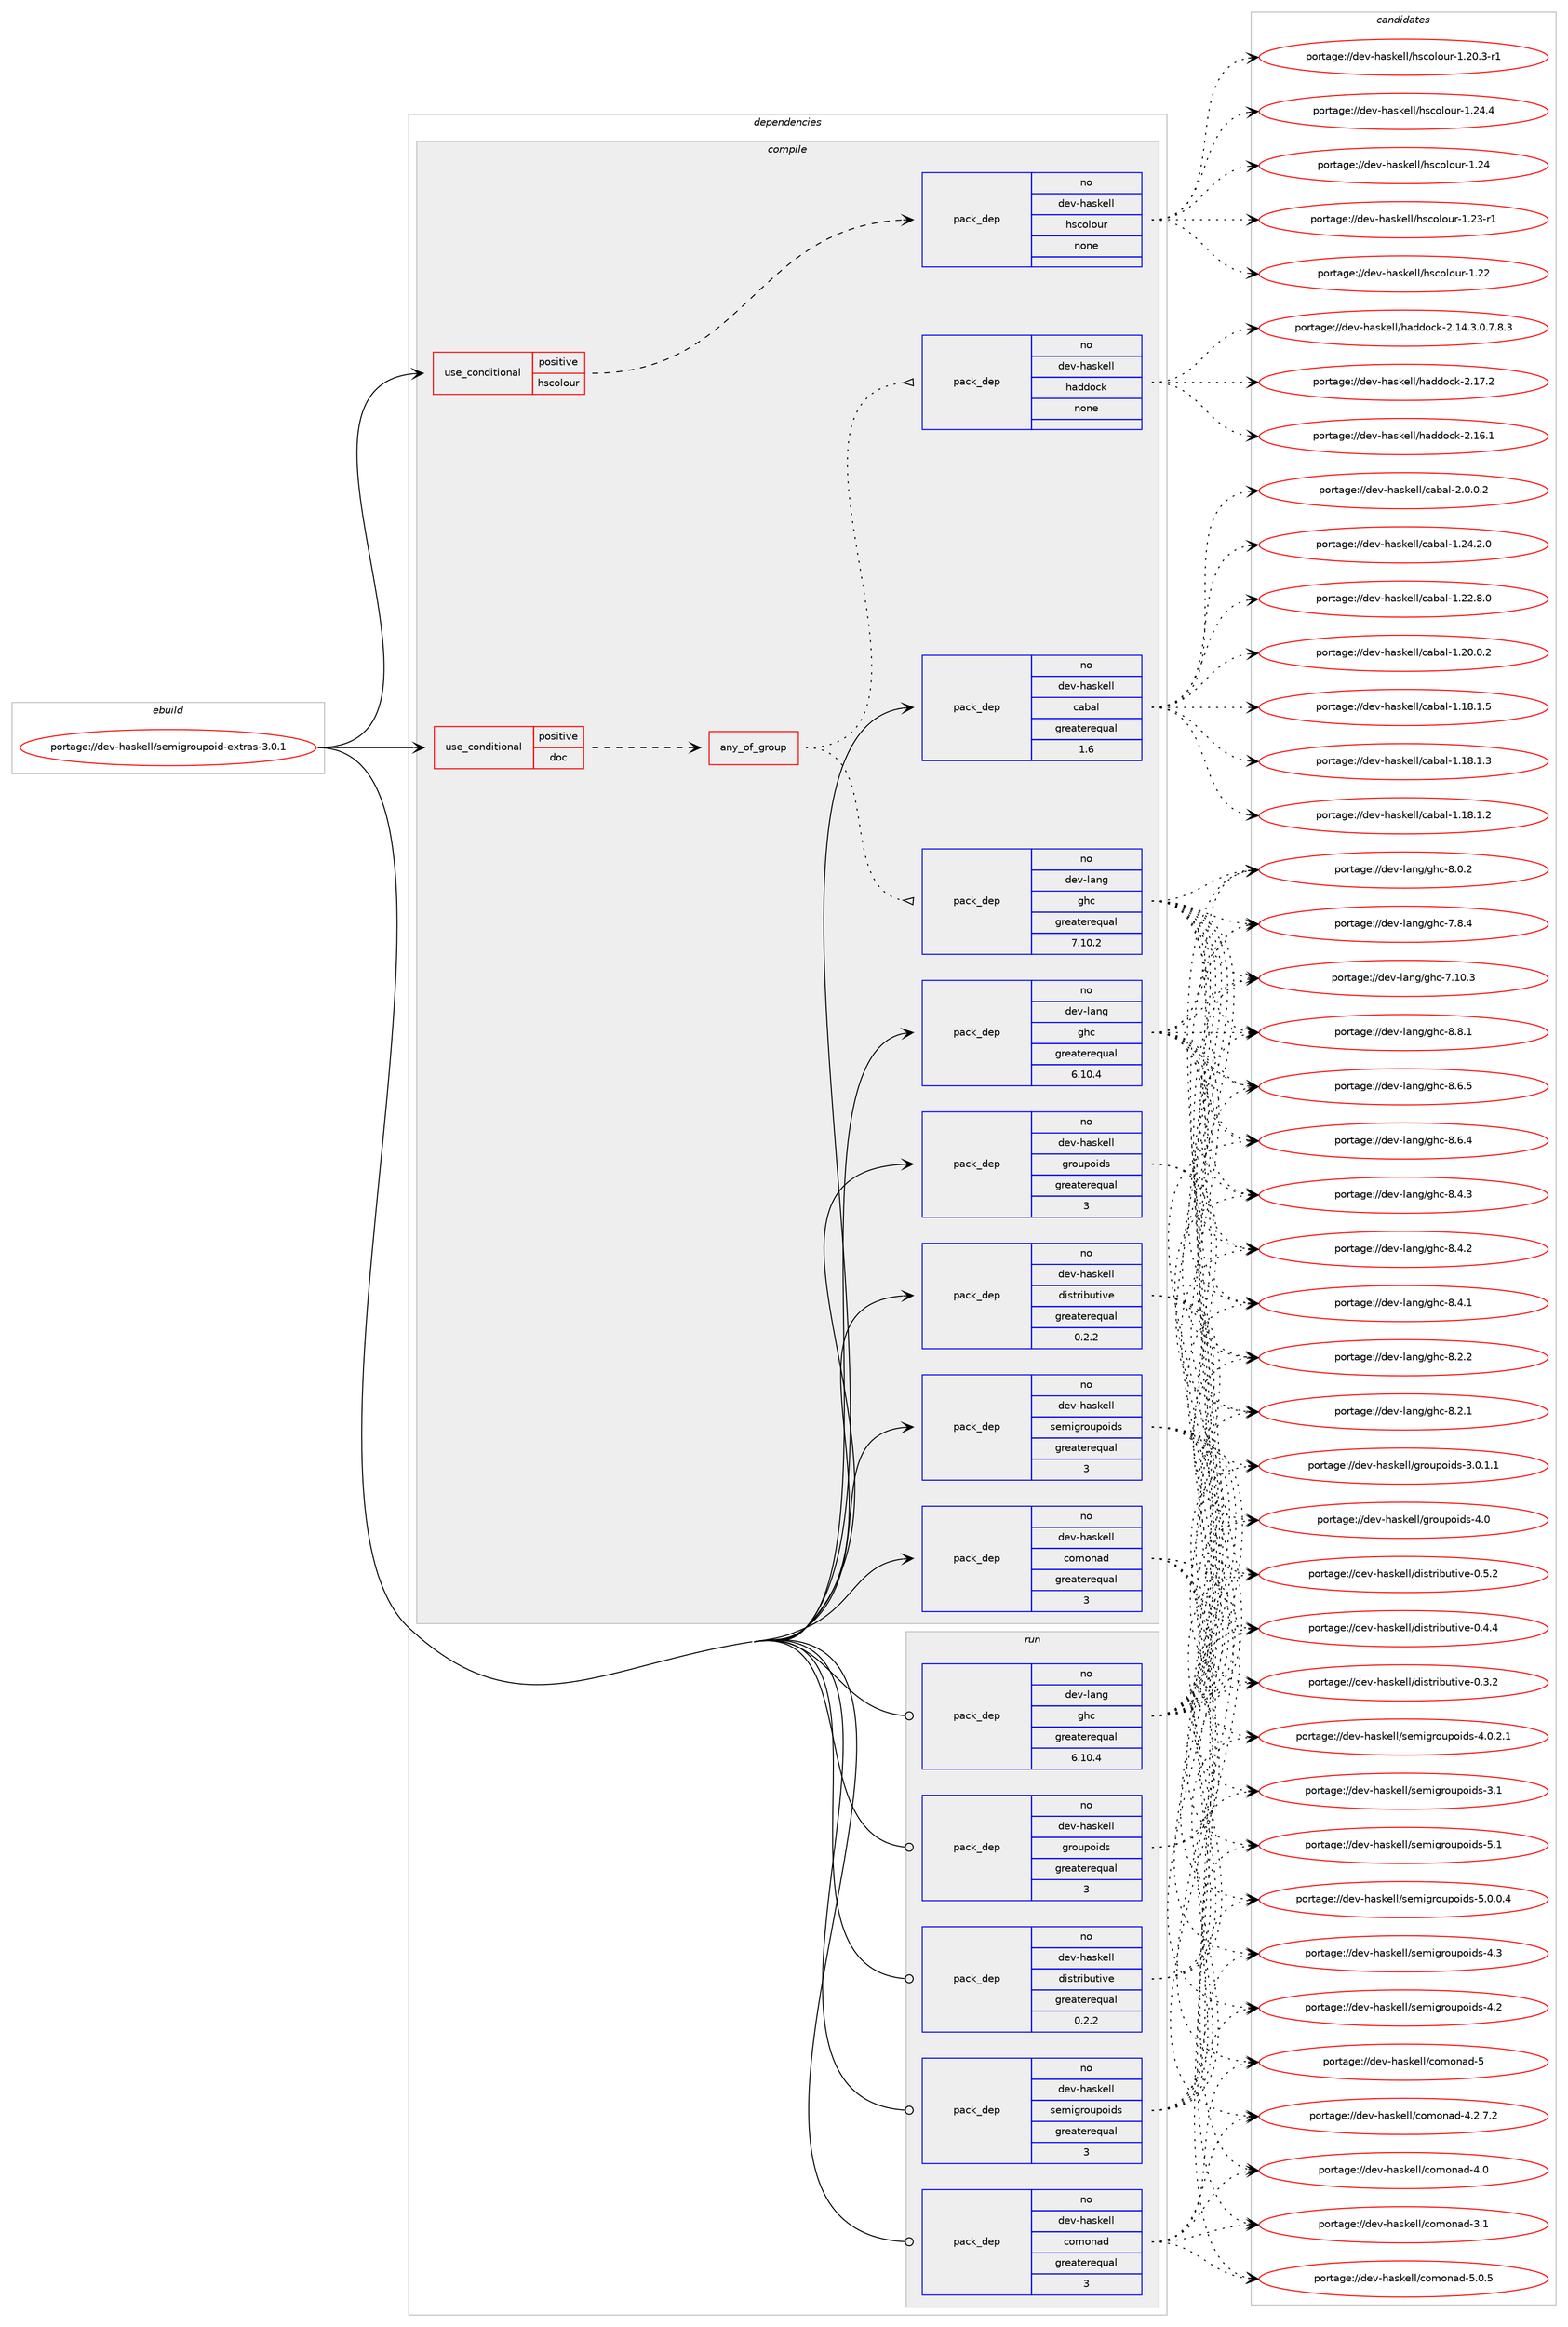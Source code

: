 digraph prolog {

# *************
# Graph options
# *************

newrank=true;
concentrate=true;
compound=true;
graph [rankdir=LR,fontname=Helvetica,fontsize=10,ranksep=1.5];#, ranksep=2.5, nodesep=0.2];
edge  [arrowhead=vee];
node  [fontname=Helvetica,fontsize=10];

# **********
# The ebuild
# **********

subgraph cluster_leftcol {
color=gray;
label=<<i>ebuild</i>>;
id [label="portage://dev-haskell/semigroupoid-extras-3.0.1", color=red, width=4, href="../dev-haskell/semigroupoid-extras-3.0.1.svg"];
}

# ****************
# The dependencies
# ****************

subgraph cluster_midcol {
color=gray;
label=<<i>dependencies</i>>;
subgraph cluster_compile {
fillcolor="#eeeeee";
style=filled;
label=<<i>compile</i>>;
subgraph cond131917 {
dependency546172 [label=<<TABLE BORDER="0" CELLBORDER="1" CELLSPACING="0" CELLPADDING="4"><TR><TD ROWSPAN="3" CELLPADDING="10">use_conditional</TD></TR><TR><TD>positive</TD></TR><TR><TD>doc</TD></TR></TABLE>>, shape=none, color=red];
subgraph any5802 {
dependency546173 [label=<<TABLE BORDER="0" CELLBORDER="1" CELLSPACING="0" CELLPADDING="4"><TR><TD CELLPADDING="10">any_of_group</TD></TR></TABLE>>, shape=none, color=red];subgraph pack408216 {
dependency546174 [label=<<TABLE BORDER="0" CELLBORDER="1" CELLSPACING="0" CELLPADDING="4" WIDTH="220"><TR><TD ROWSPAN="6" CELLPADDING="30">pack_dep</TD></TR><TR><TD WIDTH="110">no</TD></TR><TR><TD>dev-haskell</TD></TR><TR><TD>haddock</TD></TR><TR><TD>none</TD></TR><TR><TD></TD></TR></TABLE>>, shape=none, color=blue];
}
dependency546173:e -> dependency546174:w [weight=20,style="dotted",arrowhead="oinv"];
subgraph pack408217 {
dependency546175 [label=<<TABLE BORDER="0" CELLBORDER="1" CELLSPACING="0" CELLPADDING="4" WIDTH="220"><TR><TD ROWSPAN="6" CELLPADDING="30">pack_dep</TD></TR><TR><TD WIDTH="110">no</TD></TR><TR><TD>dev-lang</TD></TR><TR><TD>ghc</TD></TR><TR><TD>greaterequal</TD></TR><TR><TD>7.10.2</TD></TR></TABLE>>, shape=none, color=blue];
}
dependency546173:e -> dependency546175:w [weight=20,style="dotted",arrowhead="oinv"];
}
dependency546172:e -> dependency546173:w [weight=20,style="dashed",arrowhead="vee"];
}
id:e -> dependency546172:w [weight=20,style="solid",arrowhead="vee"];
subgraph cond131918 {
dependency546176 [label=<<TABLE BORDER="0" CELLBORDER="1" CELLSPACING="0" CELLPADDING="4"><TR><TD ROWSPAN="3" CELLPADDING="10">use_conditional</TD></TR><TR><TD>positive</TD></TR><TR><TD>hscolour</TD></TR></TABLE>>, shape=none, color=red];
subgraph pack408218 {
dependency546177 [label=<<TABLE BORDER="0" CELLBORDER="1" CELLSPACING="0" CELLPADDING="4" WIDTH="220"><TR><TD ROWSPAN="6" CELLPADDING="30">pack_dep</TD></TR><TR><TD WIDTH="110">no</TD></TR><TR><TD>dev-haskell</TD></TR><TR><TD>hscolour</TD></TR><TR><TD>none</TD></TR><TR><TD></TD></TR></TABLE>>, shape=none, color=blue];
}
dependency546176:e -> dependency546177:w [weight=20,style="dashed",arrowhead="vee"];
}
id:e -> dependency546176:w [weight=20,style="solid",arrowhead="vee"];
subgraph pack408219 {
dependency546178 [label=<<TABLE BORDER="0" CELLBORDER="1" CELLSPACING="0" CELLPADDING="4" WIDTH="220"><TR><TD ROWSPAN="6" CELLPADDING="30">pack_dep</TD></TR><TR><TD WIDTH="110">no</TD></TR><TR><TD>dev-haskell</TD></TR><TR><TD>cabal</TD></TR><TR><TD>greaterequal</TD></TR><TR><TD>1.6</TD></TR></TABLE>>, shape=none, color=blue];
}
id:e -> dependency546178:w [weight=20,style="solid",arrowhead="vee"];
subgraph pack408220 {
dependency546179 [label=<<TABLE BORDER="0" CELLBORDER="1" CELLSPACING="0" CELLPADDING="4" WIDTH="220"><TR><TD ROWSPAN="6" CELLPADDING="30">pack_dep</TD></TR><TR><TD WIDTH="110">no</TD></TR><TR><TD>dev-haskell</TD></TR><TR><TD>comonad</TD></TR><TR><TD>greaterequal</TD></TR><TR><TD>3</TD></TR></TABLE>>, shape=none, color=blue];
}
id:e -> dependency546179:w [weight=20,style="solid",arrowhead="vee"];
subgraph pack408221 {
dependency546180 [label=<<TABLE BORDER="0" CELLBORDER="1" CELLSPACING="0" CELLPADDING="4" WIDTH="220"><TR><TD ROWSPAN="6" CELLPADDING="30">pack_dep</TD></TR><TR><TD WIDTH="110">no</TD></TR><TR><TD>dev-haskell</TD></TR><TR><TD>distributive</TD></TR><TR><TD>greaterequal</TD></TR><TR><TD>0.2.2</TD></TR></TABLE>>, shape=none, color=blue];
}
id:e -> dependency546180:w [weight=20,style="solid",arrowhead="vee"];
subgraph pack408222 {
dependency546181 [label=<<TABLE BORDER="0" CELLBORDER="1" CELLSPACING="0" CELLPADDING="4" WIDTH="220"><TR><TD ROWSPAN="6" CELLPADDING="30">pack_dep</TD></TR><TR><TD WIDTH="110">no</TD></TR><TR><TD>dev-haskell</TD></TR><TR><TD>groupoids</TD></TR><TR><TD>greaterequal</TD></TR><TR><TD>3</TD></TR></TABLE>>, shape=none, color=blue];
}
id:e -> dependency546181:w [weight=20,style="solid",arrowhead="vee"];
subgraph pack408223 {
dependency546182 [label=<<TABLE BORDER="0" CELLBORDER="1" CELLSPACING="0" CELLPADDING="4" WIDTH="220"><TR><TD ROWSPAN="6" CELLPADDING="30">pack_dep</TD></TR><TR><TD WIDTH="110">no</TD></TR><TR><TD>dev-haskell</TD></TR><TR><TD>semigroupoids</TD></TR><TR><TD>greaterequal</TD></TR><TR><TD>3</TD></TR></TABLE>>, shape=none, color=blue];
}
id:e -> dependency546182:w [weight=20,style="solid",arrowhead="vee"];
subgraph pack408224 {
dependency546183 [label=<<TABLE BORDER="0" CELLBORDER="1" CELLSPACING="0" CELLPADDING="4" WIDTH="220"><TR><TD ROWSPAN="6" CELLPADDING="30">pack_dep</TD></TR><TR><TD WIDTH="110">no</TD></TR><TR><TD>dev-lang</TD></TR><TR><TD>ghc</TD></TR><TR><TD>greaterequal</TD></TR><TR><TD>6.10.4</TD></TR></TABLE>>, shape=none, color=blue];
}
id:e -> dependency546183:w [weight=20,style="solid",arrowhead="vee"];
}
subgraph cluster_compileandrun {
fillcolor="#eeeeee";
style=filled;
label=<<i>compile and run</i>>;
}
subgraph cluster_run {
fillcolor="#eeeeee";
style=filled;
label=<<i>run</i>>;
subgraph pack408225 {
dependency546184 [label=<<TABLE BORDER="0" CELLBORDER="1" CELLSPACING="0" CELLPADDING="4" WIDTH="220"><TR><TD ROWSPAN="6" CELLPADDING="30">pack_dep</TD></TR><TR><TD WIDTH="110">no</TD></TR><TR><TD>dev-haskell</TD></TR><TR><TD>comonad</TD></TR><TR><TD>greaterequal</TD></TR><TR><TD>3</TD></TR></TABLE>>, shape=none, color=blue];
}
id:e -> dependency546184:w [weight=20,style="solid",arrowhead="odot"];
subgraph pack408226 {
dependency546185 [label=<<TABLE BORDER="0" CELLBORDER="1" CELLSPACING="0" CELLPADDING="4" WIDTH="220"><TR><TD ROWSPAN="6" CELLPADDING="30">pack_dep</TD></TR><TR><TD WIDTH="110">no</TD></TR><TR><TD>dev-haskell</TD></TR><TR><TD>distributive</TD></TR><TR><TD>greaterequal</TD></TR><TR><TD>0.2.2</TD></TR></TABLE>>, shape=none, color=blue];
}
id:e -> dependency546185:w [weight=20,style="solid",arrowhead="odot"];
subgraph pack408227 {
dependency546186 [label=<<TABLE BORDER="0" CELLBORDER="1" CELLSPACING="0" CELLPADDING="4" WIDTH="220"><TR><TD ROWSPAN="6" CELLPADDING="30">pack_dep</TD></TR><TR><TD WIDTH="110">no</TD></TR><TR><TD>dev-haskell</TD></TR><TR><TD>groupoids</TD></TR><TR><TD>greaterequal</TD></TR><TR><TD>3</TD></TR></TABLE>>, shape=none, color=blue];
}
id:e -> dependency546186:w [weight=20,style="solid",arrowhead="odot"];
subgraph pack408228 {
dependency546187 [label=<<TABLE BORDER="0" CELLBORDER="1" CELLSPACING="0" CELLPADDING="4" WIDTH="220"><TR><TD ROWSPAN="6" CELLPADDING="30">pack_dep</TD></TR><TR><TD WIDTH="110">no</TD></TR><TR><TD>dev-haskell</TD></TR><TR><TD>semigroupoids</TD></TR><TR><TD>greaterequal</TD></TR><TR><TD>3</TD></TR></TABLE>>, shape=none, color=blue];
}
id:e -> dependency546187:w [weight=20,style="solid",arrowhead="odot"];
subgraph pack408229 {
dependency546188 [label=<<TABLE BORDER="0" CELLBORDER="1" CELLSPACING="0" CELLPADDING="4" WIDTH="220"><TR><TD ROWSPAN="6" CELLPADDING="30">pack_dep</TD></TR><TR><TD WIDTH="110">no</TD></TR><TR><TD>dev-lang</TD></TR><TR><TD>ghc</TD></TR><TR><TD>greaterequal</TD></TR><TR><TD>6.10.4</TD></TR></TABLE>>, shape=none, color=blue];
}
id:e -> dependency546188:w [weight=20,style="solid",arrowhead="odot"];
}
}

# **************
# The candidates
# **************

subgraph cluster_choices {
rank=same;
color=gray;
label=<<i>candidates</i>>;

subgraph choice408216 {
color=black;
nodesep=1;
choice100101118451049711510710110810847104971001001119910745504649554650 [label="portage://dev-haskell/haddock-2.17.2", color=red, width=4,href="../dev-haskell/haddock-2.17.2.svg"];
choice100101118451049711510710110810847104971001001119910745504649544649 [label="portage://dev-haskell/haddock-2.16.1", color=red, width=4,href="../dev-haskell/haddock-2.16.1.svg"];
choice1001011184510497115107101108108471049710010011199107455046495246514648465546564651 [label="portage://dev-haskell/haddock-2.14.3.0.7.8.3", color=red, width=4,href="../dev-haskell/haddock-2.14.3.0.7.8.3.svg"];
dependency546174:e -> choice100101118451049711510710110810847104971001001119910745504649554650:w [style=dotted,weight="100"];
dependency546174:e -> choice100101118451049711510710110810847104971001001119910745504649544649:w [style=dotted,weight="100"];
dependency546174:e -> choice1001011184510497115107101108108471049710010011199107455046495246514648465546564651:w [style=dotted,weight="100"];
}
subgraph choice408217 {
color=black;
nodesep=1;
choice10010111845108971101034710310499455646564649 [label="portage://dev-lang/ghc-8.8.1", color=red, width=4,href="../dev-lang/ghc-8.8.1.svg"];
choice10010111845108971101034710310499455646544653 [label="portage://dev-lang/ghc-8.6.5", color=red, width=4,href="../dev-lang/ghc-8.6.5.svg"];
choice10010111845108971101034710310499455646544652 [label="portage://dev-lang/ghc-8.6.4", color=red, width=4,href="../dev-lang/ghc-8.6.4.svg"];
choice10010111845108971101034710310499455646524651 [label="portage://dev-lang/ghc-8.4.3", color=red, width=4,href="../dev-lang/ghc-8.4.3.svg"];
choice10010111845108971101034710310499455646524650 [label="portage://dev-lang/ghc-8.4.2", color=red, width=4,href="../dev-lang/ghc-8.4.2.svg"];
choice10010111845108971101034710310499455646524649 [label="portage://dev-lang/ghc-8.4.1", color=red, width=4,href="../dev-lang/ghc-8.4.1.svg"];
choice10010111845108971101034710310499455646504650 [label="portage://dev-lang/ghc-8.2.2", color=red, width=4,href="../dev-lang/ghc-8.2.2.svg"];
choice10010111845108971101034710310499455646504649 [label="portage://dev-lang/ghc-8.2.1", color=red, width=4,href="../dev-lang/ghc-8.2.1.svg"];
choice10010111845108971101034710310499455646484650 [label="portage://dev-lang/ghc-8.0.2", color=red, width=4,href="../dev-lang/ghc-8.0.2.svg"];
choice10010111845108971101034710310499455546564652 [label="portage://dev-lang/ghc-7.8.4", color=red, width=4,href="../dev-lang/ghc-7.8.4.svg"];
choice1001011184510897110103471031049945554649484651 [label="portage://dev-lang/ghc-7.10.3", color=red, width=4,href="../dev-lang/ghc-7.10.3.svg"];
dependency546175:e -> choice10010111845108971101034710310499455646564649:w [style=dotted,weight="100"];
dependency546175:e -> choice10010111845108971101034710310499455646544653:w [style=dotted,weight="100"];
dependency546175:e -> choice10010111845108971101034710310499455646544652:w [style=dotted,weight="100"];
dependency546175:e -> choice10010111845108971101034710310499455646524651:w [style=dotted,weight="100"];
dependency546175:e -> choice10010111845108971101034710310499455646524650:w [style=dotted,weight="100"];
dependency546175:e -> choice10010111845108971101034710310499455646524649:w [style=dotted,weight="100"];
dependency546175:e -> choice10010111845108971101034710310499455646504650:w [style=dotted,weight="100"];
dependency546175:e -> choice10010111845108971101034710310499455646504649:w [style=dotted,weight="100"];
dependency546175:e -> choice10010111845108971101034710310499455646484650:w [style=dotted,weight="100"];
dependency546175:e -> choice10010111845108971101034710310499455546564652:w [style=dotted,weight="100"];
dependency546175:e -> choice1001011184510897110103471031049945554649484651:w [style=dotted,weight="100"];
}
subgraph choice408218 {
color=black;
nodesep=1;
choice1001011184510497115107101108108471041159911110811111711445494650524652 [label="portage://dev-haskell/hscolour-1.24.4", color=red, width=4,href="../dev-haskell/hscolour-1.24.4.svg"];
choice100101118451049711510710110810847104115991111081111171144549465052 [label="portage://dev-haskell/hscolour-1.24", color=red, width=4,href="../dev-haskell/hscolour-1.24.svg"];
choice1001011184510497115107101108108471041159911110811111711445494650514511449 [label="portage://dev-haskell/hscolour-1.23-r1", color=red, width=4,href="../dev-haskell/hscolour-1.23-r1.svg"];
choice100101118451049711510710110810847104115991111081111171144549465050 [label="portage://dev-haskell/hscolour-1.22", color=red, width=4,href="../dev-haskell/hscolour-1.22.svg"];
choice10010111845104971151071011081084710411599111108111117114454946504846514511449 [label="portage://dev-haskell/hscolour-1.20.3-r1", color=red, width=4,href="../dev-haskell/hscolour-1.20.3-r1.svg"];
dependency546177:e -> choice1001011184510497115107101108108471041159911110811111711445494650524652:w [style=dotted,weight="100"];
dependency546177:e -> choice100101118451049711510710110810847104115991111081111171144549465052:w [style=dotted,weight="100"];
dependency546177:e -> choice1001011184510497115107101108108471041159911110811111711445494650514511449:w [style=dotted,weight="100"];
dependency546177:e -> choice100101118451049711510710110810847104115991111081111171144549465050:w [style=dotted,weight="100"];
dependency546177:e -> choice10010111845104971151071011081084710411599111108111117114454946504846514511449:w [style=dotted,weight="100"];
}
subgraph choice408219 {
color=black;
nodesep=1;
choice100101118451049711510710110810847999798971084550464846484650 [label="portage://dev-haskell/cabal-2.0.0.2", color=red, width=4,href="../dev-haskell/cabal-2.0.0.2.svg"];
choice10010111845104971151071011081084799979897108454946505246504648 [label="portage://dev-haskell/cabal-1.24.2.0", color=red, width=4,href="../dev-haskell/cabal-1.24.2.0.svg"];
choice10010111845104971151071011081084799979897108454946505046564648 [label="portage://dev-haskell/cabal-1.22.8.0", color=red, width=4,href="../dev-haskell/cabal-1.22.8.0.svg"];
choice10010111845104971151071011081084799979897108454946504846484650 [label="portage://dev-haskell/cabal-1.20.0.2", color=red, width=4,href="../dev-haskell/cabal-1.20.0.2.svg"];
choice10010111845104971151071011081084799979897108454946495646494653 [label="portage://dev-haskell/cabal-1.18.1.5", color=red, width=4,href="../dev-haskell/cabal-1.18.1.5.svg"];
choice10010111845104971151071011081084799979897108454946495646494651 [label="portage://dev-haskell/cabal-1.18.1.3", color=red, width=4,href="../dev-haskell/cabal-1.18.1.3.svg"];
choice10010111845104971151071011081084799979897108454946495646494650 [label="portage://dev-haskell/cabal-1.18.1.2", color=red, width=4,href="../dev-haskell/cabal-1.18.1.2.svg"];
dependency546178:e -> choice100101118451049711510710110810847999798971084550464846484650:w [style=dotted,weight="100"];
dependency546178:e -> choice10010111845104971151071011081084799979897108454946505246504648:w [style=dotted,weight="100"];
dependency546178:e -> choice10010111845104971151071011081084799979897108454946505046564648:w [style=dotted,weight="100"];
dependency546178:e -> choice10010111845104971151071011081084799979897108454946504846484650:w [style=dotted,weight="100"];
dependency546178:e -> choice10010111845104971151071011081084799979897108454946495646494653:w [style=dotted,weight="100"];
dependency546178:e -> choice10010111845104971151071011081084799979897108454946495646494651:w [style=dotted,weight="100"];
dependency546178:e -> choice10010111845104971151071011081084799979897108454946495646494650:w [style=dotted,weight="100"];
}
subgraph choice408220 {
color=black;
nodesep=1;
choice1001011184510497115107101108108479911110911111097100455346484653 [label="portage://dev-haskell/comonad-5.0.5", color=red, width=4,href="../dev-haskell/comonad-5.0.5.svg"];
choice10010111845104971151071011081084799111109111110971004553 [label="portage://dev-haskell/comonad-5", color=red, width=4,href="../dev-haskell/comonad-5.svg"];
choice10010111845104971151071011081084799111109111110971004552465046554650 [label="portage://dev-haskell/comonad-4.2.7.2", color=red, width=4,href="../dev-haskell/comonad-4.2.7.2.svg"];
choice100101118451049711510710110810847991111091111109710045524648 [label="portage://dev-haskell/comonad-4.0", color=red, width=4,href="../dev-haskell/comonad-4.0.svg"];
choice100101118451049711510710110810847991111091111109710045514649 [label="portage://dev-haskell/comonad-3.1", color=red, width=4,href="../dev-haskell/comonad-3.1.svg"];
dependency546179:e -> choice1001011184510497115107101108108479911110911111097100455346484653:w [style=dotted,weight="100"];
dependency546179:e -> choice10010111845104971151071011081084799111109111110971004553:w [style=dotted,weight="100"];
dependency546179:e -> choice10010111845104971151071011081084799111109111110971004552465046554650:w [style=dotted,weight="100"];
dependency546179:e -> choice100101118451049711510710110810847991111091111109710045524648:w [style=dotted,weight="100"];
dependency546179:e -> choice100101118451049711510710110810847991111091111109710045514649:w [style=dotted,weight="100"];
}
subgraph choice408221 {
color=black;
nodesep=1;
choice10010111845104971151071011081084710010511511611410598117116105118101454846534650 [label="portage://dev-haskell/distributive-0.5.2", color=red, width=4,href="../dev-haskell/distributive-0.5.2.svg"];
choice10010111845104971151071011081084710010511511611410598117116105118101454846524652 [label="portage://dev-haskell/distributive-0.4.4", color=red, width=4,href="../dev-haskell/distributive-0.4.4.svg"];
choice10010111845104971151071011081084710010511511611410598117116105118101454846514650 [label="portage://dev-haskell/distributive-0.3.2", color=red, width=4,href="../dev-haskell/distributive-0.3.2.svg"];
dependency546180:e -> choice10010111845104971151071011081084710010511511611410598117116105118101454846534650:w [style=dotted,weight="100"];
dependency546180:e -> choice10010111845104971151071011081084710010511511611410598117116105118101454846524652:w [style=dotted,weight="100"];
dependency546180:e -> choice10010111845104971151071011081084710010511511611410598117116105118101454846514650:w [style=dotted,weight="100"];
}
subgraph choice408222 {
color=black;
nodesep=1;
choice10010111845104971151071011081084710311411111711211110510011545524648 [label="portage://dev-haskell/groupoids-4.0", color=red, width=4,href="../dev-haskell/groupoids-4.0.svg"];
choice1001011184510497115107101108108471031141111171121111051001154551464846494649 [label="portage://dev-haskell/groupoids-3.0.1.1", color=red, width=4,href="../dev-haskell/groupoids-3.0.1.1.svg"];
dependency546181:e -> choice10010111845104971151071011081084710311411111711211110510011545524648:w [style=dotted,weight="100"];
dependency546181:e -> choice1001011184510497115107101108108471031141111171121111051001154551464846494649:w [style=dotted,weight="100"];
}
subgraph choice408223 {
color=black;
nodesep=1;
choice10010111845104971151071011081084711510110910510311411111711211110510011545534649 [label="portage://dev-haskell/semigroupoids-5.1", color=red, width=4,href="../dev-haskell/semigroupoids-5.1.svg"];
choice1001011184510497115107101108108471151011091051031141111171121111051001154553464846484652 [label="portage://dev-haskell/semigroupoids-5.0.0.4", color=red, width=4,href="../dev-haskell/semigroupoids-5.0.0.4.svg"];
choice10010111845104971151071011081084711510110910510311411111711211110510011545524651 [label="portage://dev-haskell/semigroupoids-4.3", color=red, width=4,href="../dev-haskell/semigroupoids-4.3.svg"];
choice10010111845104971151071011081084711510110910510311411111711211110510011545524650 [label="portage://dev-haskell/semigroupoids-4.2", color=red, width=4,href="../dev-haskell/semigroupoids-4.2.svg"];
choice1001011184510497115107101108108471151011091051031141111171121111051001154552464846504649 [label="portage://dev-haskell/semigroupoids-4.0.2.1", color=red, width=4,href="../dev-haskell/semigroupoids-4.0.2.1.svg"];
choice10010111845104971151071011081084711510110910510311411111711211110510011545514649 [label="portage://dev-haskell/semigroupoids-3.1", color=red, width=4,href="../dev-haskell/semigroupoids-3.1.svg"];
dependency546182:e -> choice10010111845104971151071011081084711510110910510311411111711211110510011545534649:w [style=dotted,weight="100"];
dependency546182:e -> choice1001011184510497115107101108108471151011091051031141111171121111051001154553464846484652:w [style=dotted,weight="100"];
dependency546182:e -> choice10010111845104971151071011081084711510110910510311411111711211110510011545524651:w [style=dotted,weight="100"];
dependency546182:e -> choice10010111845104971151071011081084711510110910510311411111711211110510011545524650:w [style=dotted,weight="100"];
dependency546182:e -> choice1001011184510497115107101108108471151011091051031141111171121111051001154552464846504649:w [style=dotted,weight="100"];
dependency546182:e -> choice10010111845104971151071011081084711510110910510311411111711211110510011545514649:w [style=dotted,weight="100"];
}
subgraph choice408224 {
color=black;
nodesep=1;
choice10010111845108971101034710310499455646564649 [label="portage://dev-lang/ghc-8.8.1", color=red, width=4,href="../dev-lang/ghc-8.8.1.svg"];
choice10010111845108971101034710310499455646544653 [label="portage://dev-lang/ghc-8.6.5", color=red, width=4,href="../dev-lang/ghc-8.6.5.svg"];
choice10010111845108971101034710310499455646544652 [label="portage://dev-lang/ghc-8.6.4", color=red, width=4,href="../dev-lang/ghc-8.6.4.svg"];
choice10010111845108971101034710310499455646524651 [label="portage://dev-lang/ghc-8.4.3", color=red, width=4,href="../dev-lang/ghc-8.4.3.svg"];
choice10010111845108971101034710310499455646524650 [label="portage://dev-lang/ghc-8.4.2", color=red, width=4,href="../dev-lang/ghc-8.4.2.svg"];
choice10010111845108971101034710310499455646524649 [label="portage://dev-lang/ghc-8.4.1", color=red, width=4,href="../dev-lang/ghc-8.4.1.svg"];
choice10010111845108971101034710310499455646504650 [label="portage://dev-lang/ghc-8.2.2", color=red, width=4,href="../dev-lang/ghc-8.2.2.svg"];
choice10010111845108971101034710310499455646504649 [label="portage://dev-lang/ghc-8.2.1", color=red, width=4,href="../dev-lang/ghc-8.2.1.svg"];
choice10010111845108971101034710310499455646484650 [label="portage://dev-lang/ghc-8.0.2", color=red, width=4,href="../dev-lang/ghc-8.0.2.svg"];
choice10010111845108971101034710310499455546564652 [label="portage://dev-lang/ghc-7.8.4", color=red, width=4,href="../dev-lang/ghc-7.8.4.svg"];
choice1001011184510897110103471031049945554649484651 [label="portage://dev-lang/ghc-7.10.3", color=red, width=4,href="../dev-lang/ghc-7.10.3.svg"];
dependency546183:e -> choice10010111845108971101034710310499455646564649:w [style=dotted,weight="100"];
dependency546183:e -> choice10010111845108971101034710310499455646544653:w [style=dotted,weight="100"];
dependency546183:e -> choice10010111845108971101034710310499455646544652:w [style=dotted,weight="100"];
dependency546183:e -> choice10010111845108971101034710310499455646524651:w [style=dotted,weight="100"];
dependency546183:e -> choice10010111845108971101034710310499455646524650:w [style=dotted,weight="100"];
dependency546183:e -> choice10010111845108971101034710310499455646524649:w [style=dotted,weight="100"];
dependency546183:e -> choice10010111845108971101034710310499455646504650:w [style=dotted,weight="100"];
dependency546183:e -> choice10010111845108971101034710310499455646504649:w [style=dotted,weight="100"];
dependency546183:e -> choice10010111845108971101034710310499455646484650:w [style=dotted,weight="100"];
dependency546183:e -> choice10010111845108971101034710310499455546564652:w [style=dotted,weight="100"];
dependency546183:e -> choice1001011184510897110103471031049945554649484651:w [style=dotted,weight="100"];
}
subgraph choice408225 {
color=black;
nodesep=1;
choice1001011184510497115107101108108479911110911111097100455346484653 [label="portage://dev-haskell/comonad-5.0.5", color=red, width=4,href="../dev-haskell/comonad-5.0.5.svg"];
choice10010111845104971151071011081084799111109111110971004553 [label="portage://dev-haskell/comonad-5", color=red, width=4,href="../dev-haskell/comonad-5.svg"];
choice10010111845104971151071011081084799111109111110971004552465046554650 [label="portage://dev-haskell/comonad-4.2.7.2", color=red, width=4,href="../dev-haskell/comonad-4.2.7.2.svg"];
choice100101118451049711510710110810847991111091111109710045524648 [label="portage://dev-haskell/comonad-4.0", color=red, width=4,href="../dev-haskell/comonad-4.0.svg"];
choice100101118451049711510710110810847991111091111109710045514649 [label="portage://dev-haskell/comonad-3.1", color=red, width=4,href="../dev-haskell/comonad-3.1.svg"];
dependency546184:e -> choice1001011184510497115107101108108479911110911111097100455346484653:w [style=dotted,weight="100"];
dependency546184:e -> choice10010111845104971151071011081084799111109111110971004553:w [style=dotted,weight="100"];
dependency546184:e -> choice10010111845104971151071011081084799111109111110971004552465046554650:w [style=dotted,weight="100"];
dependency546184:e -> choice100101118451049711510710110810847991111091111109710045524648:w [style=dotted,weight="100"];
dependency546184:e -> choice100101118451049711510710110810847991111091111109710045514649:w [style=dotted,weight="100"];
}
subgraph choice408226 {
color=black;
nodesep=1;
choice10010111845104971151071011081084710010511511611410598117116105118101454846534650 [label="portage://dev-haskell/distributive-0.5.2", color=red, width=4,href="../dev-haskell/distributive-0.5.2.svg"];
choice10010111845104971151071011081084710010511511611410598117116105118101454846524652 [label="portage://dev-haskell/distributive-0.4.4", color=red, width=4,href="../dev-haskell/distributive-0.4.4.svg"];
choice10010111845104971151071011081084710010511511611410598117116105118101454846514650 [label="portage://dev-haskell/distributive-0.3.2", color=red, width=4,href="../dev-haskell/distributive-0.3.2.svg"];
dependency546185:e -> choice10010111845104971151071011081084710010511511611410598117116105118101454846534650:w [style=dotted,weight="100"];
dependency546185:e -> choice10010111845104971151071011081084710010511511611410598117116105118101454846524652:w [style=dotted,weight="100"];
dependency546185:e -> choice10010111845104971151071011081084710010511511611410598117116105118101454846514650:w [style=dotted,weight="100"];
}
subgraph choice408227 {
color=black;
nodesep=1;
choice10010111845104971151071011081084710311411111711211110510011545524648 [label="portage://dev-haskell/groupoids-4.0", color=red, width=4,href="../dev-haskell/groupoids-4.0.svg"];
choice1001011184510497115107101108108471031141111171121111051001154551464846494649 [label="portage://dev-haskell/groupoids-3.0.1.1", color=red, width=4,href="../dev-haskell/groupoids-3.0.1.1.svg"];
dependency546186:e -> choice10010111845104971151071011081084710311411111711211110510011545524648:w [style=dotted,weight="100"];
dependency546186:e -> choice1001011184510497115107101108108471031141111171121111051001154551464846494649:w [style=dotted,weight="100"];
}
subgraph choice408228 {
color=black;
nodesep=1;
choice10010111845104971151071011081084711510110910510311411111711211110510011545534649 [label="portage://dev-haskell/semigroupoids-5.1", color=red, width=4,href="../dev-haskell/semigroupoids-5.1.svg"];
choice1001011184510497115107101108108471151011091051031141111171121111051001154553464846484652 [label="portage://dev-haskell/semigroupoids-5.0.0.4", color=red, width=4,href="../dev-haskell/semigroupoids-5.0.0.4.svg"];
choice10010111845104971151071011081084711510110910510311411111711211110510011545524651 [label="portage://dev-haskell/semigroupoids-4.3", color=red, width=4,href="../dev-haskell/semigroupoids-4.3.svg"];
choice10010111845104971151071011081084711510110910510311411111711211110510011545524650 [label="portage://dev-haskell/semigroupoids-4.2", color=red, width=4,href="../dev-haskell/semigroupoids-4.2.svg"];
choice1001011184510497115107101108108471151011091051031141111171121111051001154552464846504649 [label="portage://dev-haskell/semigroupoids-4.0.2.1", color=red, width=4,href="../dev-haskell/semigroupoids-4.0.2.1.svg"];
choice10010111845104971151071011081084711510110910510311411111711211110510011545514649 [label="portage://dev-haskell/semigroupoids-3.1", color=red, width=4,href="../dev-haskell/semigroupoids-3.1.svg"];
dependency546187:e -> choice10010111845104971151071011081084711510110910510311411111711211110510011545534649:w [style=dotted,weight="100"];
dependency546187:e -> choice1001011184510497115107101108108471151011091051031141111171121111051001154553464846484652:w [style=dotted,weight="100"];
dependency546187:e -> choice10010111845104971151071011081084711510110910510311411111711211110510011545524651:w [style=dotted,weight="100"];
dependency546187:e -> choice10010111845104971151071011081084711510110910510311411111711211110510011545524650:w [style=dotted,weight="100"];
dependency546187:e -> choice1001011184510497115107101108108471151011091051031141111171121111051001154552464846504649:w [style=dotted,weight="100"];
dependency546187:e -> choice10010111845104971151071011081084711510110910510311411111711211110510011545514649:w [style=dotted,weight="100"];
}
subgraph choice408229 {
color=black;
nodesep=1;
choice10010111845108971101034710310499455646564649 [label="portage://dev-lang/ghc-8.8.1", color=red, width=4,href="../dev-lang/ghc-8.8.1.svg"];
choice10010111845108971101034710310499455646544653 [label="portage://dev-lang/ghc-8.6.5", color=red, width=4,href="../dev-lang/ghc-8.6.5.svg"];
choice10010111845108971101034710310499455646544652 [label="portage://dev-lang/ghc-8.6.4", color=red, width=4,href="../dev-lang/ghc-8.6.4.svg"];
choice10010111845108971101034710310499455646524651 [label="portage://dev-lang/ghc-8.4.3", color=red, width=4,href="../dev-lang/ghc-8.4.3.svg"];
choice10010111845108971101034710310499455646524650 [label="portage://dev-lang/ghc-8.4.2", color=red, width=4,href="../dev-lang/ghc-8.4.2.svg"];
choice10010111845108971101034710310499455646524649 [label="portage://dev-lang/ghc-8.4.1", color=red, width=4,href="../dev-lang/ghc-8.4.1.svg"];
choice10010111845108971101034710310499455646504650 [label="portage://dev-lang/ghc-8.2.2", color=red, width=4,href="../dev-lang/ghc-8.2.2.svg"];
choice10010111845108971101034710310499455646504649 [label="portage://dev-lang/ghc-8.2.1", color=red, width=4,href="../dev-lang/ghc-8.2.1.svg"];
choice10010111845108971101034710310499455646484650 [label="portage://dev-lang/ghc-8.0.2", color=red, width=4,href="../dev-lang/ghc-8.0.2.svg"];
choice10010111845108971101034710310499455546564652 [label="portage://dev-lang/ghc-7.8.4", color=red, width=4,href="../dev-lang/ghc-7.8.4.svg"];
choice1001011184510897110103471031049945554649484651 [label="portage://dev-lang/ghc-7.10.3", color=red, width=4,href="../dev-lang/ghc-7.10.3.svg"];
dependency546188:e -> choice10010111845108971101034710310499455646564649:w [style=dotted,weight="100"];
dependency546188:e -> choice10010111845108971101034710310499455646544653:w [style=dotted,weight="100"];
dependency546188:e -> choice10010111845108971101034710310499455646544652:w [style=dotted,weight="100"];
dependency546188:e -> choice10010111845108971101034710310499455646524651:w [style=dotted,weight="100"];
dependency546188:e -> choice10010111845108971101034710310499455646524650:w [style=dotted,weight="100"];
dependency546188:e -> choice10010111845108971101034710310499455646524649:w [style=dotted,weight="100"];
dependency546188:e -> choice10010111845108971101034710310499455646504650:w [style=dotted,weight="100"];
dependency546188:e -> choice10010111845108971101034710310499455646504649:w [style=dotted,weight="100"];
dependency546188:e -> choice10010111845108971101034710310499455646484650:w [style=dotted,weight="100"];
dependency546188:e -> choice10010111845108971101034710310499455546564652:w [style=dotted,weight="100"];
dependency546188:e -> choice1001011184510897110103471031049945554649484651:w [style=dotted,weight="100"];
}
}

}

